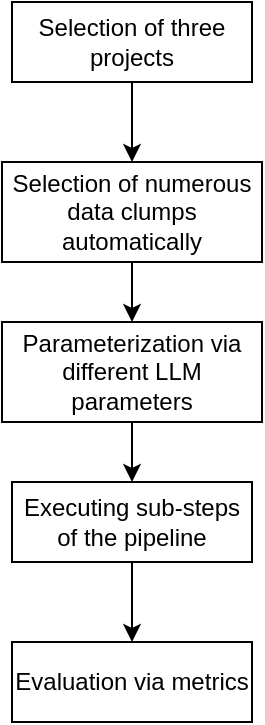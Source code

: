 <mxfile version="25.0.1">
  <diagram name="Page-1" id="BnJTHX-FgP2X6mprzwFl">
    <mxGraphModel dx="640" dy="418" grid="1" gridSize="10" guides="1" tooltips="1" connect="1" arrows="1" fold="1" page="1" pageScale="1" pageWidth="413" pageHeight="583" math="0" shadow="0">
      <root>
        <mxCell id="0" />
        <mxCell id="1" parent="0" />
        <mxCell id="LJy8CON3-BYgUMsDqb2D-6" style="edgeStyle=orthogonalEdgeStyle;rounded=0;orthogonalLoop=1;jettySize=auto;html=1;exitX=0.5;exitY=1;exitDx=0;exitDy=0;entryX=0.5;entryY=0;entryDx=0;entryDy=0;" parent="1" source="LJy8CON3-BYgUMsDqb2D-1" target="LJy8CON3-BYgUMsDqb2D-2" edge="1">
          <mxGeometry relative="1" as="geometry" />
        </mxCell>
        <mxCell id="LJy8CON3-BYgUMsDqb2D-1" value="Selection of three projects" style="rounded=0;whiteSpace=wrap;html=1;" parent="1" vertex="1">
          <mxGeometry x="40" y="40" width="120" height="40" as="geometry" />
        </mxCell>
        <mxCell id="LJy8CON3-BYgUMsDqb2D-7" style="edgeStyle=orthogonalEdgeStyle;rounded=0;orthogonalLoop=1;jettySize=auto;html=1;exitX=0.5;exitY=1;exitDx=0;exitDy=0;entryX=0.5;entryY=0;entryDx=0;entryDy=0;" parent="1" source="LJy8CON3-BYgUMsDqb2D-2" target="LJy8CON3-BYgUMsDqb2D-4" edge="1">
          <mxGeometry relative="1" as="geometry" />
        </mxCell>
        <mxCell id="LJy8CON3-BYgUMsDqb2D-2" value="Selection of numerous data clumps automatically" style="rounded=0;whiteSpace=wrap;html=1;" parent="1" vertex="1">
          <mxGeometry x="35" y="120" width="130" height="50" as="geometry" />
        </mxCell>
        <mxCell id="LJy8CON3-BYgUMsDqb2D-9" style="edgeStyle=orthogonalEdgeStyle;rounded=0;orthogonalLoop=1;jettySize=auto;html=1;exitX=0.5;exitY=1;exitDx=0;exitDy=0;" parent="1" source="LJy8CON3-BYgUMsDqb2D-3" target="LJy8CON3-BYgUMsDqb2D-5" edge="1">
          <mxGeometry relative="1" as="geometry" />
        </mxCell>
        <mxCell id="LJy8CON3-BYgUMsDqb2D-3" value="Executing sub-steps of the pipeline" style="rounded=0;whiteSpace=wrap;html=1;" parent="1" vertex="1">
          <mxGeometry x="40" y="280" width="120" height="40" as="geometry" />
        </mxCell>
        <mxCell id="LJy8CON3-BYgUMsDqb2D-8" style="edgeStyle=orthogonalEdgeStyle;rounded=0;orthogonalLoop=1;jettySize=auto;html=1;exitX=0.5;exitY=1;exitDx=0;exitDy=0;" parent="1" source="LJy8CON3-BYgUMsDqb2D-4" target="LJy8CON3-BYgUMsDqb2D-3" edge="1">
          <mxGeometry relative="1" as="geometry" />
        </mxCell>
        <mxCell id="LJy8CON3-BYgUMsDqb2D-4" value="Parameterization via different LLM parameters" style="rounded=0;whiteSpace=wrap;html=1;" parent="1" vertex="1">
          <mxGeometry x="35" y="200" width="130" height="50" as="geometry" />
        </mxCell>
        <mxCell id="LJy8CON3-BYgUMsDqb2D-5" value="Evaluation via metrics " style="rounded=0;whiteSpace=wrap;html=1;" parent="1" vertex="1">
          <mxGeometry x="40" y="360" width="120" height="40" as="geometry" />
        </mxCell>
      </root>
    </mxGraphModel>
  </diagram>
</mxfile>
